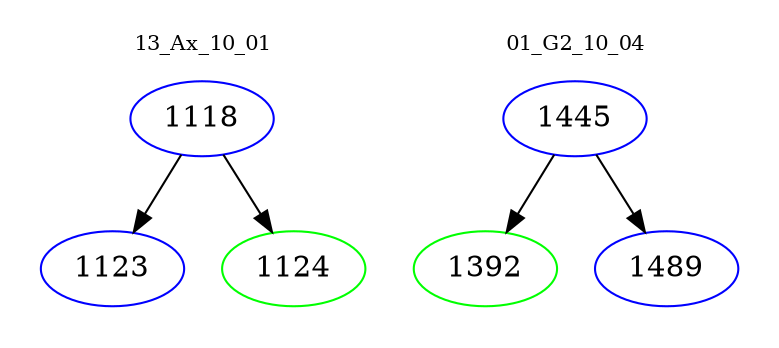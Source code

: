 digraph{
subgraph cluster_0 {
color = white
label = "13_Ax_10_01";
fontsize=10;
T0_1118 [label="1118", color="blue"]
T0_1118 -> T0_1123 [color="black"]
T0_1123 [label="1123", color="blue"]
T0_1118 -> T0_1124 [color="black"]
T0_1124 [label="1124", color="green"]
}
subgraph cluster_1 {
color = white
label = "01_G2_10_04";
fontsize=10;
T1_1445 [label="1445", color="blue"]
T1_1445 -> T1_1392 [color="black"]
T1_1392 [label="1392", color="green"]
T1_1445 -> T1_1489 [color="black"]
T1_1489 [label="1489", color="blue"]
}
}
